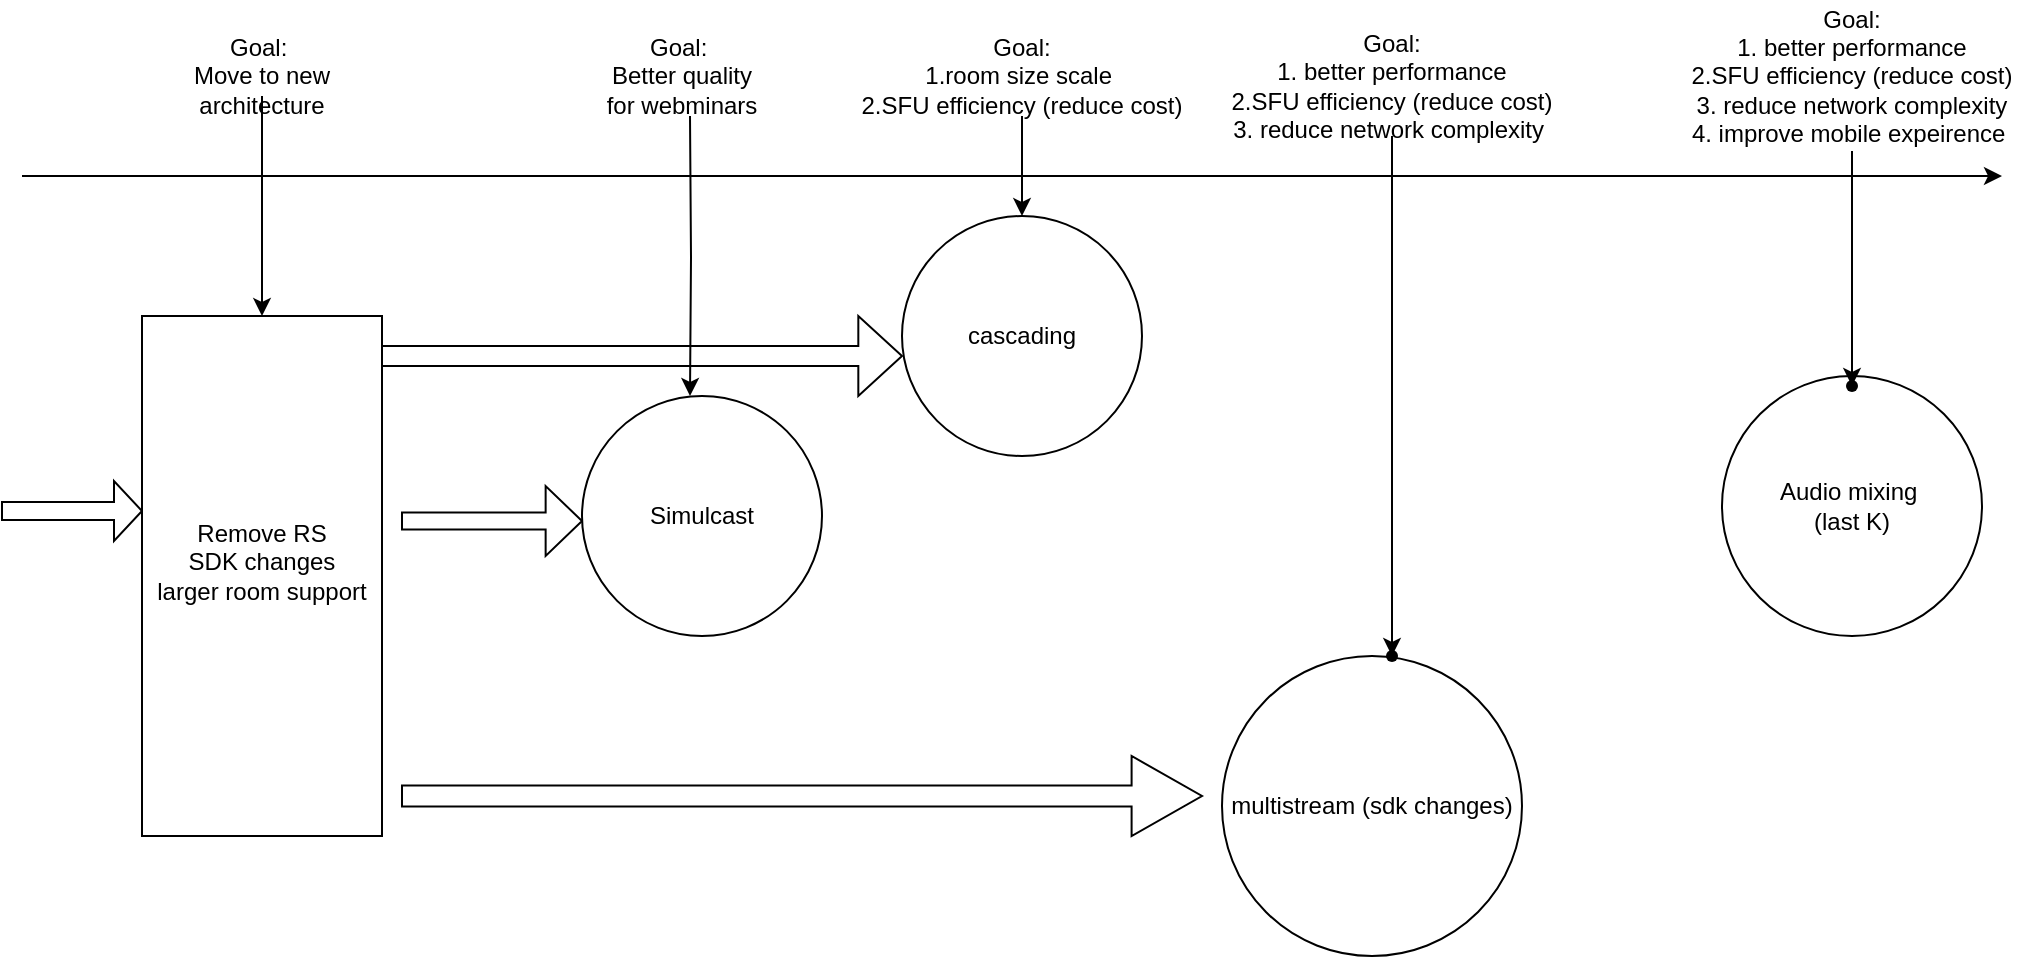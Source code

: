 <mxfile version="14.7.4" type="embed"><diagram id="23iRSUPoRavnBvh4doch" name="Page-1"><mxGraphModel dx="1248" dy="537" grid="1" gridSize="10" guides="1" tooltips="1" connect="1" arrows="1" fold="1" page="1" pageScale="1" pageWidth="1169" pageHeight="827" math="0" shadow="0"><root><mxCell id="0"/><mxCell id="1" parent="0"/><mxCell id="2" value="" style="shape=singleArrow;whiteSpace=wrap;html=1;" parent="1" vertex="1"><mxGeometry x="30" y="262.5" width="70" height="30" as="geometry"/></mxCell><mxCell id="4" value="" style="endArrow=classic;html=1;" parent="1" edge="1"><mxGeometry width="50" height="50" relative="1" as="geometry"><mxPoint x="40" y="110" as="sourcePoint"/><mxPoint x="1030" y="110" as="targetPoint"/></mxGeometry></mxCell><mxCell id="6" value="" style="shape=singleArrow;whiteSpace=wrap;html=1;arrowWidth=0.246;arrowSize=0.202;" parent="1" vertex="1"><mxGeometry x="230" y="265" width="90" height="35" as="geometry"/></mxCell><mxCell id="7" value="cascading" style="ellipse;whiteSpace=wrap;html=1;aspect=fixed;" parent="1" vertex="1"><mxGeometry x="480" y="130" width="120" height="120" as="geometry"/></mxCell><mxCell id="8" value="multistream (sdk changes)" style="ellipse;whiteSpace=wrap;html=1;aspect=fixed;" parent="1" vertex="1"><mxGeometry x="640" y="350" width="150" height="150" as="geometry"/></mxCell><mxCell id="9" value="" style="shape=singleArrow;whiteSpace=wrap;html=1;arrowWidth=0.263;arrowSize=0.088;" parent="1" vertex="1"><mxGeometry x="230" y="400" width="400" height="40" as="geometry"/></mxCell><mxCell id="12" value="Simulcast" style="ellipse;whiteSpace=wrap;html=1;aspect=fixed;" parent="1" vertex="1"><mxGeometry x="320" y="220" width="120" height="120" as="geometry"/></mxCell><mxCell id="16" value="" style="shape=singleArrow;whiteSpace=wrap;html=1;arrowWidth=0.25;arrowSize=0.084;" parent="1" vertex="1"><mxGeometry x="220" y="180" width="260" height="40" as="geometry"/></mxCell><mxCell id="17" value="Audio mixing&amp;nbsp;&lt;br&gt;(last K)" style="ellipse;whiteSpace=wrap;html=1;aspect=fixed;" parent="1" vertex="1"><mxGeometry x="890" y="210" width="130" height="130" as="geometry"/></mxCell><mxCell id="22" value="&lt;span&gt;Remove RS&lt;/span&gt;&lt;br&gt;&lt;span&gt;SDK changes&lt;/span&gt;&lt;br&gt;&lt;span&gt;larger room support&lt;br&gt;&lt;br&gt;&lt;/span&gt;" style="rounded=0;whiteSpace=wrap;html=1;" parent="1" vertex="1"><mxGeometry x="100" y="180" width="120" height="260" as="geometry"/></mxCell><mxCell id="24" value="" style="edgeStyle=orthogonalEdgeStyle;rounded=0;orthogonalLoop=1;jettySize=auto;html=1;" parent="1" source="23" target="22" edge="1"><mxGeometry relative="1" as="geometry"/></mxCell><mxCell id="23" value="Goal:&amp;nbsp;&lt;br&gt;Move to new architecture" style="text;html=1;strokeColor=none;fillColor=none;align=center;verticalAlign=middle;whiteSpace=wrap;rounded=0;" parent="1" vertex="1"><mxGeometry x="120" y="50" width="80" height="20" as="geometry"/></mxCell><mxCell id="26" value="" style="edgeStyle=orthogonalEdgeStyle;rounded=0;orthogonalLoop=1;jettySize=auto;html=1;entryX=0.45;entryY=0;entryDx=0;entryDy=0;entryPerimeter=0;" parent="1" target="12" edge="1"><mxGeometry relative="1" as="geometry"><mxPoint x="374" y="80" as="sourcePoint"/></mxGeometry></mxCell><mxCell id="25" value="Goal:&amp;nbsp;&lt;br&gt;Better quality for webminars" style="text;html=1;strokeColor=none;fillColor=none;align=center;verticalAlign=middle;whiteSpace=wrap;rounded=0;" parent="1" vertex="1"><mxGeometry x="330" y="50" width="80" height="20" as="geometry"/></mxCell><mxCell id="27" value="Goal:&lt;br&gt;1.room size scale&amp;nbsp;&lt;br&gt;2.SFU efficiency (reduce cost)" style="text;html=1;strokeColor=none;fillColor=none;align=center;verticalAlign=middle;whiteSpace=wrap;rounded=0;" parent="1" vertex="1"><mxGeometry x="455" y="40" width="170" height="40" as="geometry"/></mxCell><mxCell id="33" style="edgeStyle=orthogonalEdgeStyle;rounded=0;orthogonalLoop=1;jettySize=auto;html=1;exitX=0.5;exitY=1;exitDx=0;exitDy=0;entryX=0.5;entryY=0;entryDx=0;entryDy=0;" parent="1" source="27" target="7" edge="1"><mxGeometry relative="1" as="geometry"/></mxCell><mxCell id="37" value="" style="edgeStyle=orthogonalEdgeStyle;rounded=0;orthogonalLoop=1;jettySize=auto;html=1;" parent="1" source="34" target="36" edge="1"><mxGeometry relative="1" as="geometry"/></mxCell><mxCell id="34" value="Goal:&lt;br&gt;1. better performance&lt;br&gt;2.SFU efficiency (reduce cost)&lt;br&gt;3. reduce network complexity&amp;nbsp;" style="text;html=1;strokeColor=none;fillColor=none;align=center;verticalAlign=middle;whiteSpace=wrap;rounded=0;" parent="1" vertex="1"><mxGeometry x="640" y="40" width="170" height="50" as="geometry"/></mxCell><mxCell id="39" value="" style="edgeStyle=orthogonalEdgeStyle;rounded=0;orthogonalLoop=1;jettySize=auto;html=1;" parent="1" source="35" target="38" edge="1"><mxGeometry relative="1" as="geometry"/></mxCell><mxCell id="35" value="Goal:&lt;br&gt;1. better performance&lt;br&gt;2.SFU efficiency (reduce cost)&lt;br&gt;3. reduce network complexity&lt;br&gt;4. improve mobile expeirence&amp;nbsp;" style="text;html=1;strokeColor=none;fillColor=none;align=center;verticalAlign=middle;whiteSpace=wrap;rounded=0;" parent="1" vertex="1"><mxGeometry x="870" y="22.5" width="170" height="75" as="geometry"/></mxCell><mxCell id="36" value="" style="shape=waypoint;sketch=0;size=6;pointerEvents=1;points=[];fillColor=none;resizable=0;rotatable=0;perimeter=centerPerimeter;snapToPoint=1;" parent="1" vertex="1"><mxGeometry x="705" y="330" width="40" height="40" as="geometry"/></mxCell><mxCell id="38" value="" style="shape=waypoint;sketch=0;size=6;pointerEvents=1;points=[];fillColor=none;resizable=0;rotatable=0;perimeter=centerPerimeter;snapToPoint=1;" parent="1" vertex="1"><mxGeometry x="935" y="195" width="40" height="40" as="geometry"/></mxCell></root></mxGraphModel></diagram></mxfile>